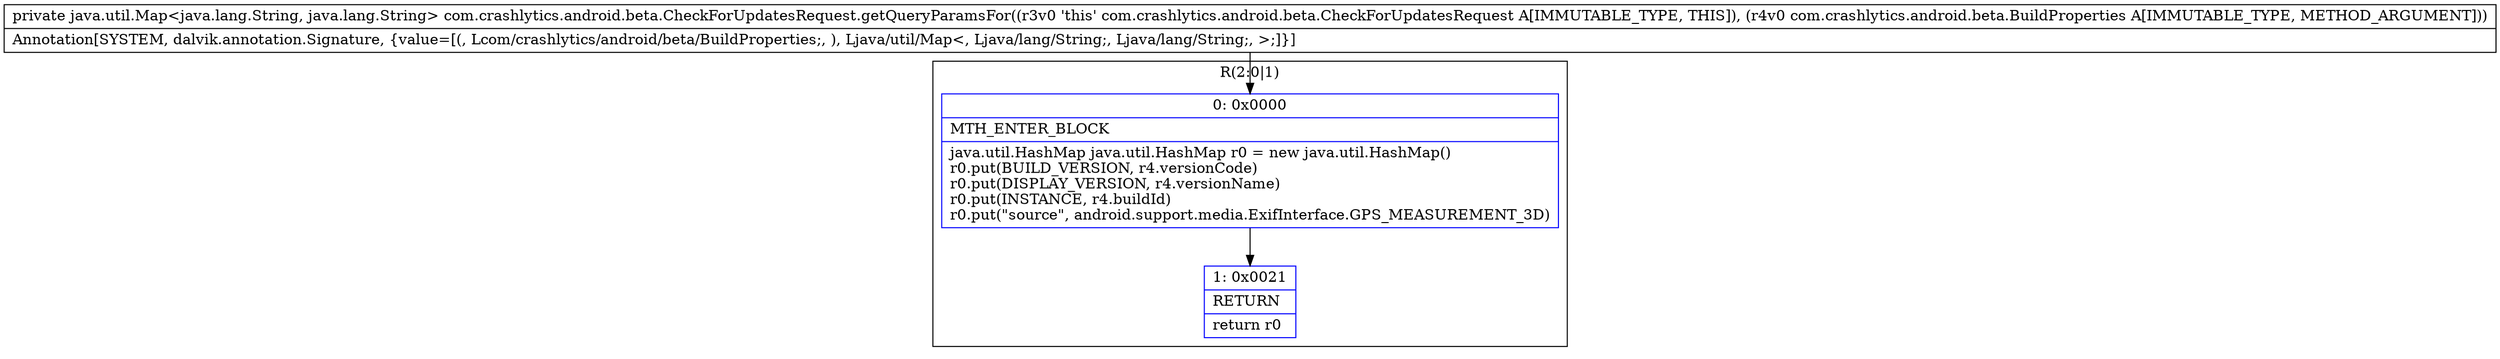 digraph "CFG forcom.crashlytics.android.beta.CheckForUpdatesRequest.getQueryParamsFor(Lcom\/crashlytics\/android\/beta\/BuildProperties;)Ljava\/util\/Map;" {
subgraph cluster_Region_2063365053 {
label = "R(2:0|1)";
node [shape=record,color=blue];
Node_0 [shape=record,label="{0\:\ 0x0000|MTH_ENTER_BLOCK\l|java.util.HashMap java.util.HashMap r0 = new java.util.HashMap()\lr0.put(BUILD_VERSION, r4.versionCode)\lr0.put(DISPLAY_VERSION, r4.versionName)\lr0.put(INSTANCE, r4.buildId)\lr0.put(\"source\", android.support.media.ExifInterface.GPS_MEASUREMENT_3D)\l}"];
Node_1 [shape=record,label="{1\:\ 0x0021|RETURN\l|return r0\l}"];
}
MethodNode[shape=record,label="{private java.util.Map\<java.lang.String, java.lang.String\> com.crashlytics.android.beta.CheckForUpdatesRequest.getQueryParamsFor((r3v0 'this' com.crashlytics.android.beta.CheckForUpdatesRequest A[IMMUTABLE_TYPE, THIS]), (r4v0 com.crashlytics.android.beta.BuildProperties A[IMMUTABLE_TYPE, METHOD_ARGUMENT]))  | Annotation[SYSTEM, dalvik.annotation.Signature, \{value=[(, Lcom\/crashlytics\/android\/beta\/BuildProperties;, ), Ljava\/util\/Map\<, Ljava\/lang\/String;, Ljava\/lang\/String;, \>;]\}]\l}"];
MethodNode -> Node_0;
Node_0 -> Node_1;
}

